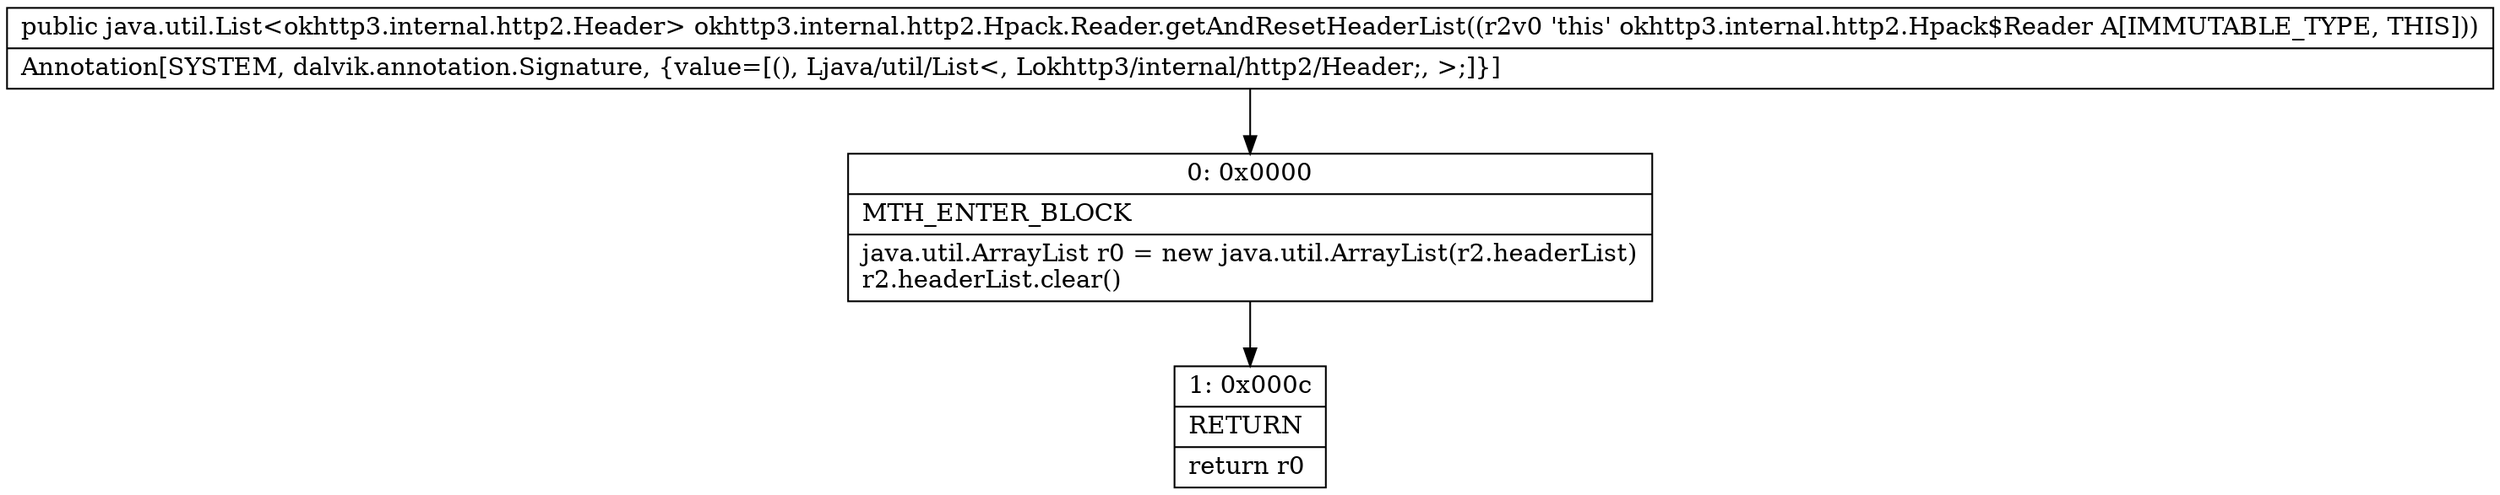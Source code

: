 digraph "CFG forokhttp3.internal.http2.Hpack.Reader.getAndResetHeaderList()Ljava\/util\/List;" {
Node_0 [shape=record,label="{0\:\ 0x0000|MTH_ENTER_BLOCK\l|java.util.ArrayList r0 = new java.util.ArrayList(r2.headerList)\lr2.headerList.clear()\l}"];
Node_1 [shape=record,label="{1\:\ 0x000c|RETURN\l|return r0\l}"];
MethodNode[shape=record,label="{public java.util.List\<okhttp3.internal.http2.Header\> okhttp3.internal.http2.Hpack.Reader.getAndResetHeaderList((r2v0 'this' okhttp3.internal.http2.Hpack$Reader A[IMMUTABLE_TYPE, THIS]))  | Annotation[SYSTEM, dalvik.annotation.Signature, \{value=[(), Ljava\/util\/List\<, Lokhttp3\/internal\/http2\/Header;, \>;]\}]\l}"];
MethodNode -> Node_0;
Node_0 -> Node_1;
}


